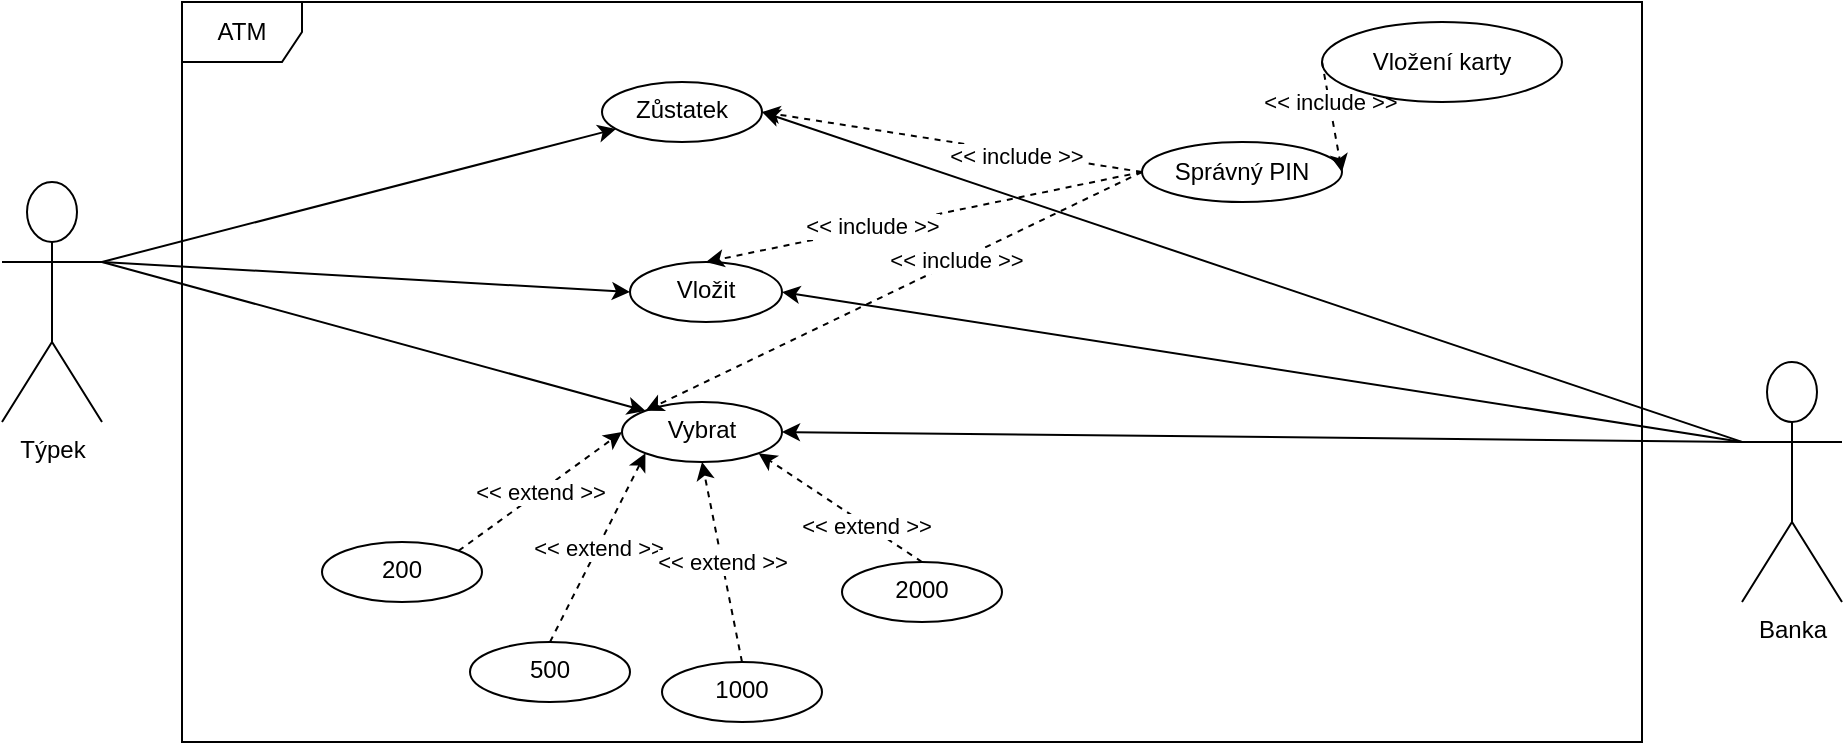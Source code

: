 <mxfile version="18.0.2" type="google"><diagram id="oY6nvQCvblLoRksSAumF" name="Page-1"><mxGraphModel grid="1" page="1" gridSize="10" guides="1" tooltips="1" connect="1" arrows="1" fold="1" pageScale="1" pageWidth="827" pageHeight="1169" math="0" shadow="0"><root><mxCell id="0"/><mxCell id="1" parent="0"/><mxCell id="rQCF7qWJjQF4VHEkJCBq-17" value="" style="edgeStyle=none;rounded=0;orthogonalLoop=1;jettySize=auto;html=1;exitX=1;exitY=0.333;exitDx=0;exitDy=0;entryX=0;entryY=0;entryDx=0;entryDy=0;exitPerimeter=0;" edge="1" parent="1" source="rQCF7qWJjQF4VHEkJCBq-1" target="rQCF7qWJjQF4VHEkJCBq-16"><mxGeometry relative="1" as="geometry"><mxPoint x="292.426" y="165.607" as="sourcePoint"/></mxGeometry></mxCell><mxCell id="rQCF7qWJjQF4VHEkJCBq-1" value="Týpek" style="shape=umlActor;verticalLabelPosition=bottom;verticalAlign=top;html=1;" vertex="1" parent="1"><mxGeometry x="-120" y="90" width="50" height="120" as="geometry"/></mxCell><mxCell id="rQCF7qWJjQF4VHEkJCBq-31" style="edgeStyle=none;rounded=0;orthogonalLoop=1;jettySize=auto;html=1;entryX=1;entryY=0.5;entryDx=0;entryDy=0;exitX=0;exitY=0.333;exitDx=0;exitDy=0;exitPerimeter=0;" edge="1" parent="1" target="rQCF7qWJjQF4VHEkJCBq-29" source="rQCF7qWJjQF4VHEkJCBq-3"><mxGeometry relative="1" as="geometry"><mxPoint x="690" y="210" as="sourcePoint"/></mxGeometry></mxCell><mxCell id="rQCF7qWJjQF4VHEkJCBq-3" value="Banka&lt;br&gt;" style="shape=umlActor;verticalLabelPosition=bottom;verticalAlign=top;html=1;" vertex="1" parent="1"><mxGeometry x="750" y="180" width="50" height="120" as="geometry"/></mxCell><mxCell id="rQCF7qWJjQF4VHEkJCBq-49" style="edgeStyle=none;rounded=0;orthogonalLoop=1;jettySize=auto;html=1;exitX=1;exitY=0.5;exitDx=0;exitDy=0;entryX=0;entryY=0.333;entryDx=0;entryDy=0;entryPerimeter=0;startArrow=classic;startFill=1;endArrow=none;endFill=0;" edge="1" parent="1" source="rQCF7qWJjQF4VHEkJCBq-16" target="rQCF7qWJjQF4VHEkJCBq-3"><mxGeometry relative="1" as="geometry"/></mxCell><mxCell id="rQCF7qWJjQF4VHEkJCBq-16" value="Vybrat&lt;br&gt;" style="ellipse;whiteSpace=wrap;html=1;verticalAlign=top;" vertex="1" parent="1"><mxGeometry x="190" y="200" width="80" height="30" as="geometry"/></mxCell><mxCell id="rQCF7qWJjQF4VHEkJCBq-28" style="edgeStyle=none;rounded=0;orthogonalLoop=1;jettySize=auto;html=1;entryX=0;entryY=0.5;entryDx=0;entryDy=0;exitX=1;exitY=0.333;exitDx=0;exitDy=0;exitPerimeter=0;" edge="1" parent="1" source="rQCF7qWJjQF4VHEkJCBq-1" target="rQCF7qWJjQF4VHEkJCBq-19"><mxGeometry relative="1" as="geometry"><mxPoint x="310" y="155" as="sourcePoint"/></mxGeometry></mxCell><mxCell id="rQCF7qWJjQF4VHEkJCBq-30" value="" style="edgeStyle=none;rounded=0;orthogonalLoop=1;jettySize=auto;html=1;exitX=1;exitY=0.333;exitDx=0;exitDy=0;exitPerimeter=0;" edge="1" parent="1" source="rQCF7qWJjQF4VHEkJCBq-1" target="rQCF7qWJjQF4VHEkJCBq-29"><mxGeometry relative="1" as="geometry"><mxPoint x="292.426" y="144.393" as="sourcePoint"/></mxGeometry></mxCell><mxCell id="rQCF7qWJjQF4VHEkJCBq-48" style="edgeStyle=none;rounded=0;orthogonalLoop=1;jettySize=auto;html=1;exitX=1;exitY=0.5;exitDx=0;exitDy=0;entryX=0;entryY=0.333;entryDx=0;entryDy=0;entryPerimeter=0;startArrow=classic;startFill=1;endArrow=none;endFill=0;" edge="1" parent="1" source="rQCF7qWJjQF4VHEkJCBq-19" target="rQCF7qWJjQF4VHEkJCBq-3"><mxGeometry relative="1" as="geometry"/></mxCell><mxCell id="rQCF7qWJjQF4VHEkJCBq-19" value="Vložit&lt;br&gt;" style="ellipse;whiteSpace=wrap;html=1;verticalAlign=top;" vertex="1" parent="1"><mxGeometry x="194" y="130" width="76" height="30" as="geometry"/></mxCell><mxCell id="rQCF7qWJjQF4VHEkJCBq-29" value="Zůstatek" style="ellipse;whiteSpace=wrap;html=1;verticalAlign=top;" vertex="1" parent="1"><mxGeometry x="180" y="40" width="80" height="30" as="geometry"/></mxCell><mxCell id="rQCF7qWJjQF4VHEkJCBq-43" value="&amp;lt;&amp;lt; extend &amp;gt;&amp;gt;" style="edgeStyle=none;rounded=0;orthogonalLoop=1;jettySize=auto;html=1;exitX=1;exitY=0;exitDx=0;exitDy=0;entryX=0;entryY=0.5;entryDx=0;entryDy=0;dashed=1;" edge="1" parent="1" source="rQCF7qWJjQF4VHEkJCBq-35" target="rQCF7qWJjQF4VHEkJCBq-16"><mxGeometry relative="1" as="geometry"/></mxCell><mxCell id="rQCF7qWJjQF4VHEkJCBq-35" value="200" style="ellipse;whiteSpace=wrap;html=1;verticalAlign=top;" vertex="1" parent="1"><mxGeometry x="40" y="270" width="80" height="30" as="geometry"/></mxCell><mxCell id="rQCF7qWJjQF4VHEkJCBq-44" value="&amp;lt;&amp;lt; extend &amp;gt;&amp;gt;" style="edgeStyle=none;rounded=0;orthogonalLoop=1;jettySize=auto;html=1;exitX=0.5;exitY=0;exitDx=0;exitDy=0;entryX=0;entryY=1;entryDx=0;entryDy=0;dashed=1;" edge="1" parent="1" source="rQCF7qWJjQF4VHEkJCBq-37" target="rQCF7qWJjQF4VHEkJCBq-16"><mxGeometry relative="1" as="geometry"/></mxCell><mxCell id="rQCF7qWJjQF4VHEkJCBq-37" value="500" style="ellipse;whiteSpace=wrap;html=1;verticalAlign=top;" vertex="1" parent="1"><mxGeometry x="114" y="320" width="80" height="30" as="geometry"/></mxCell><mxCell id="rQCF7qWJjQF4VHEkJCBq-45" value="&amp;lt;&amp;lt; extend &amp;gt;&amp;gt;" style="edgeStyle=none;rounded=0;orthogonalLoop=1;jettySize=auto;html=1;exitX=0.5;exitY=0;exitDx=0;exitDy=0;entryX=0.5;entryY=1;entryDx=0;entryDy=0;dashed=1;" edge="1" parent="1" source="rQCF7qWJjQF4VHEkJCBq-39" target="rQCF7qWJjQF4VHEkJCBq-16"><mxGeometry relative="1" as="geometry"/></mxCell><mxCell id="rQCF7qWJjQF4VHEkJCBq-39" value="1000&lt;br&gt;" style="ellipse;whiteSpace=wrap;html=1;verticalAlign=top;" vertex="1" parent="1"><mxGeometry x="210" y="330" width="80" height="30" as="geometry"/></mxCell><mxCell id="rQCF7qWJjQF4VHEkJCBq-46" style="edgeStyle=none;rounded=0;orthogonalLoop=1;jettySize=auto;html=1;exitX=0.5;exitY=0;exitDx=0;exitDy=0;entryX=1;entryY=1;entryDx=0;entryDy=0;dashed=1;" edge="1" parent="1" source="rQCF7qWJjQF4VHEkJCBq-41" target="rQCF7qWJjQF4VHEkJCBq-16"><mxGeometry relative="1" as="geometry"/></mxCell><mxCell id="rQCF7qWJjQF4VHEkJCBq-47" value="&amp;lt;&amp;lt; extend &amp;gt;&amp;gt;" style="edgeLabel;html=1;align=center;verticalAlign=middle;resizable=0;points=[];" connectable="0" vertex="1" parent="rQCF7qWJjQF4VHEkJCBq-46"><mxGeometry x="-0.313" relative="1" as="geometry"><mxPoint as="offset"/></mxGeometry></mxCell><mxCell id="rQCF7qWJjQF4VHEkJCBq-41" value="2000" style="ellipse;whiteSpace=wrap;html=1;verticalAlign=top;" vertex="1" parent="1"><mxGeometry x="300" y="280" width="80" height="30" as="geometry"/></mxCell><mxCell id="qtaOCozqoQkvUbyYfbk5-3" style="rounded=0;orthogonalLoop=1;jettySize=auto;html=1;exitX=0;exitY=0.5;exitDx=0;exitDy=0;entryX=1;entryY=0.5;entryDx=0;entryDy=0;dashed=1;" edge="1" parent="1" source="rQCF7qWJjQF4VHEkJCBq-52" target="rQCF7qWJjQF4VHEkJCBq-55"><mxGeometry relative="1" as="geometry"/></mxCell><mxCell id="qtaOCozqoQkvUbyYfbk5-11" value="&amp;lt;&amp;lt; include &amp;gt;&amp;gt;" style="edgeLabel;html=1;align=center;verticalAlign=middle;resizable=0;points=[];" connectable="0" vertex="1" parent="qtaOCozqoQkvUbyYfbk5-3"><mxGeometry x="-0.31" relative="1" as="geometry"><mxPoint y="1" as="offset"/></mxGeometry></mxCell><mxCell id="rQCF7qWJjQF4VHEkJCBq-52" value="Vložení karty" style="ellipse;whiteSpace=wrap;html=1;rounded=1;fillColor=none;" vertex="1" parent="1"><mxGeometry x="540" y="10" width="120" height="40" as="geometry"/></mxCell><mxCell id="qtaOCozqoQkvUbyYfbk5-4" style="edgeStyle=none;rounded=0;orthogonalLoop=1;jettySize=auto;html=1;exitX=0;exitY=0.5;exitDx=0;exitDy=0;entryX=1;entryY=0.5;entryDx=0;entryDy=0;dashed=1;" edge="1" parent="1" source="rQCF7qWJjQF4VHEkJCBq-55" target="rQCF7qWJjQF4VHEkJCBq-29"><mxGeometry relative="1" as="geometry"/></mxCell><mxCell id="qtaOCozqoQkvUbyYfbk5-7" value="&amp;lt;&amp;lt; include &amp;gt;&amp;gt;" style="edgeLabel;html=1;align=center;verticalAlign=middle;resizable=0;points=[];" connectable="0" vertex="1" parent="qtaOCozqoQkvUbyYfbk5-4"><mxGeometry x="-0.332" y="2" relative="1" as="geometry"><mxPoint as="offset"/></mxGeometry></mxCell><mxCell id="qtaOCozqoQkvUbyYfbk5-5" style="edgeStyle=none;rounded=0;orthogonalLoop=1;jettySize=auto;html=1;exitX=0;exitY=0.5;exitDx=0;exitDy=0;entryX=0.5;entryY=0;entryDx=0;entryDy=0;dashed=1;" edge="1" parent="1" source="rQCF7qWJjQF4VHEkJCBq-55" target="rQCF7qWJjQF4VHEkJCBq-19"><mxGeometry relative="1" as="geometry"/></mxCell><mxCell id="qtaOCozqoQkvUbyYfbk5-8" value="&amp;lt;&amp;lt; include &amp;gt;&amp;gt;" style="edgeLabel;html=1;align=center;verticalAlign=middle;resizable=0;points=[];" connectable="0" vertex="1" parent="qtaOCozqoQkvUbyYfbk5-5"><mxGeometry x="0.238" y="-1" relative="1" as="geometry"><mxPoint as="offset"/></mxGeometry></mxCell><mxCell id="qtaOCozqoQkvUbyYfbk5-6" style="edgeStyle=none;rounded=0;orthogonalLoop=1;jettySize=auto;html=1;exitX=0;exitY=0.5;exitDx=0;exitDy=0;entryX=0;entryY=0;entryDx=0;entryDy=0;dashed=1;" edge="1" parent="1" source="rQCF7qWJjQF4VHEkJCBq-55" target="rQCF7qWJjQF4VHEkJCBq-16"><mxGeometry relative="1" as="geometry"/></mxCell><mxCell id="qtaOCozqoQkvUbyYfbk5-9" value="&amp;lt;&amp;lt; include &amp;gt;&amp;gt;" style="edgeLabel;html=1;align=center;verticalAlign=middle;resizable=0;points=[];" connectable="0" vertex="1" parent="qtaOCozqoQkvUbyYfbk5-6"><mxGeometry x="-0.253" y="-1" relative="1" as="geometry"><mxPoint as="offset"/></mxGeometry></mxCell><mxCell id="rQCF7qWJjQF4VHEkJCBq-55" value="Správný PIN&lt;br&gt;" style="ellipse;whiteSpace=wrap;html=1;rounded=1;fillColor=none;" vertex="1" parent="1"><mxGeometry x="450" y="70" width="100" height="30" as="geometry"/></mxCell><mxCell id="rQCF7qWJjQF4VHEkJCBq-56" style="edgeStyle=none;rounded=0;orthogonalLoop=1;jettySize=auto;html=1;exitX=0.5;exitY=0;exitDx=0;exitDy=0;startArrow=classic;startFill=1;endArrow=none;endFill=0;" edge="1" parent="1" source="rQCF7qWJjQF4VHEkJCBq-55" target="rQCF7qWJjQF4VHEkJCBq-55"><mxGeometry relative="1" as="geometry"/></mxCell><mxCell id="qtaOCozqoQkvUbyYfbk5-13" value="ATM" style="shape=umlFrame;whiteSpace=wrap;html=1;" vertex="1" parent="1"><mxGeometry x="-30" width="730" height="370" as="geometry"/></mxCell></root></mxGraphModel></diagram></mxfile>